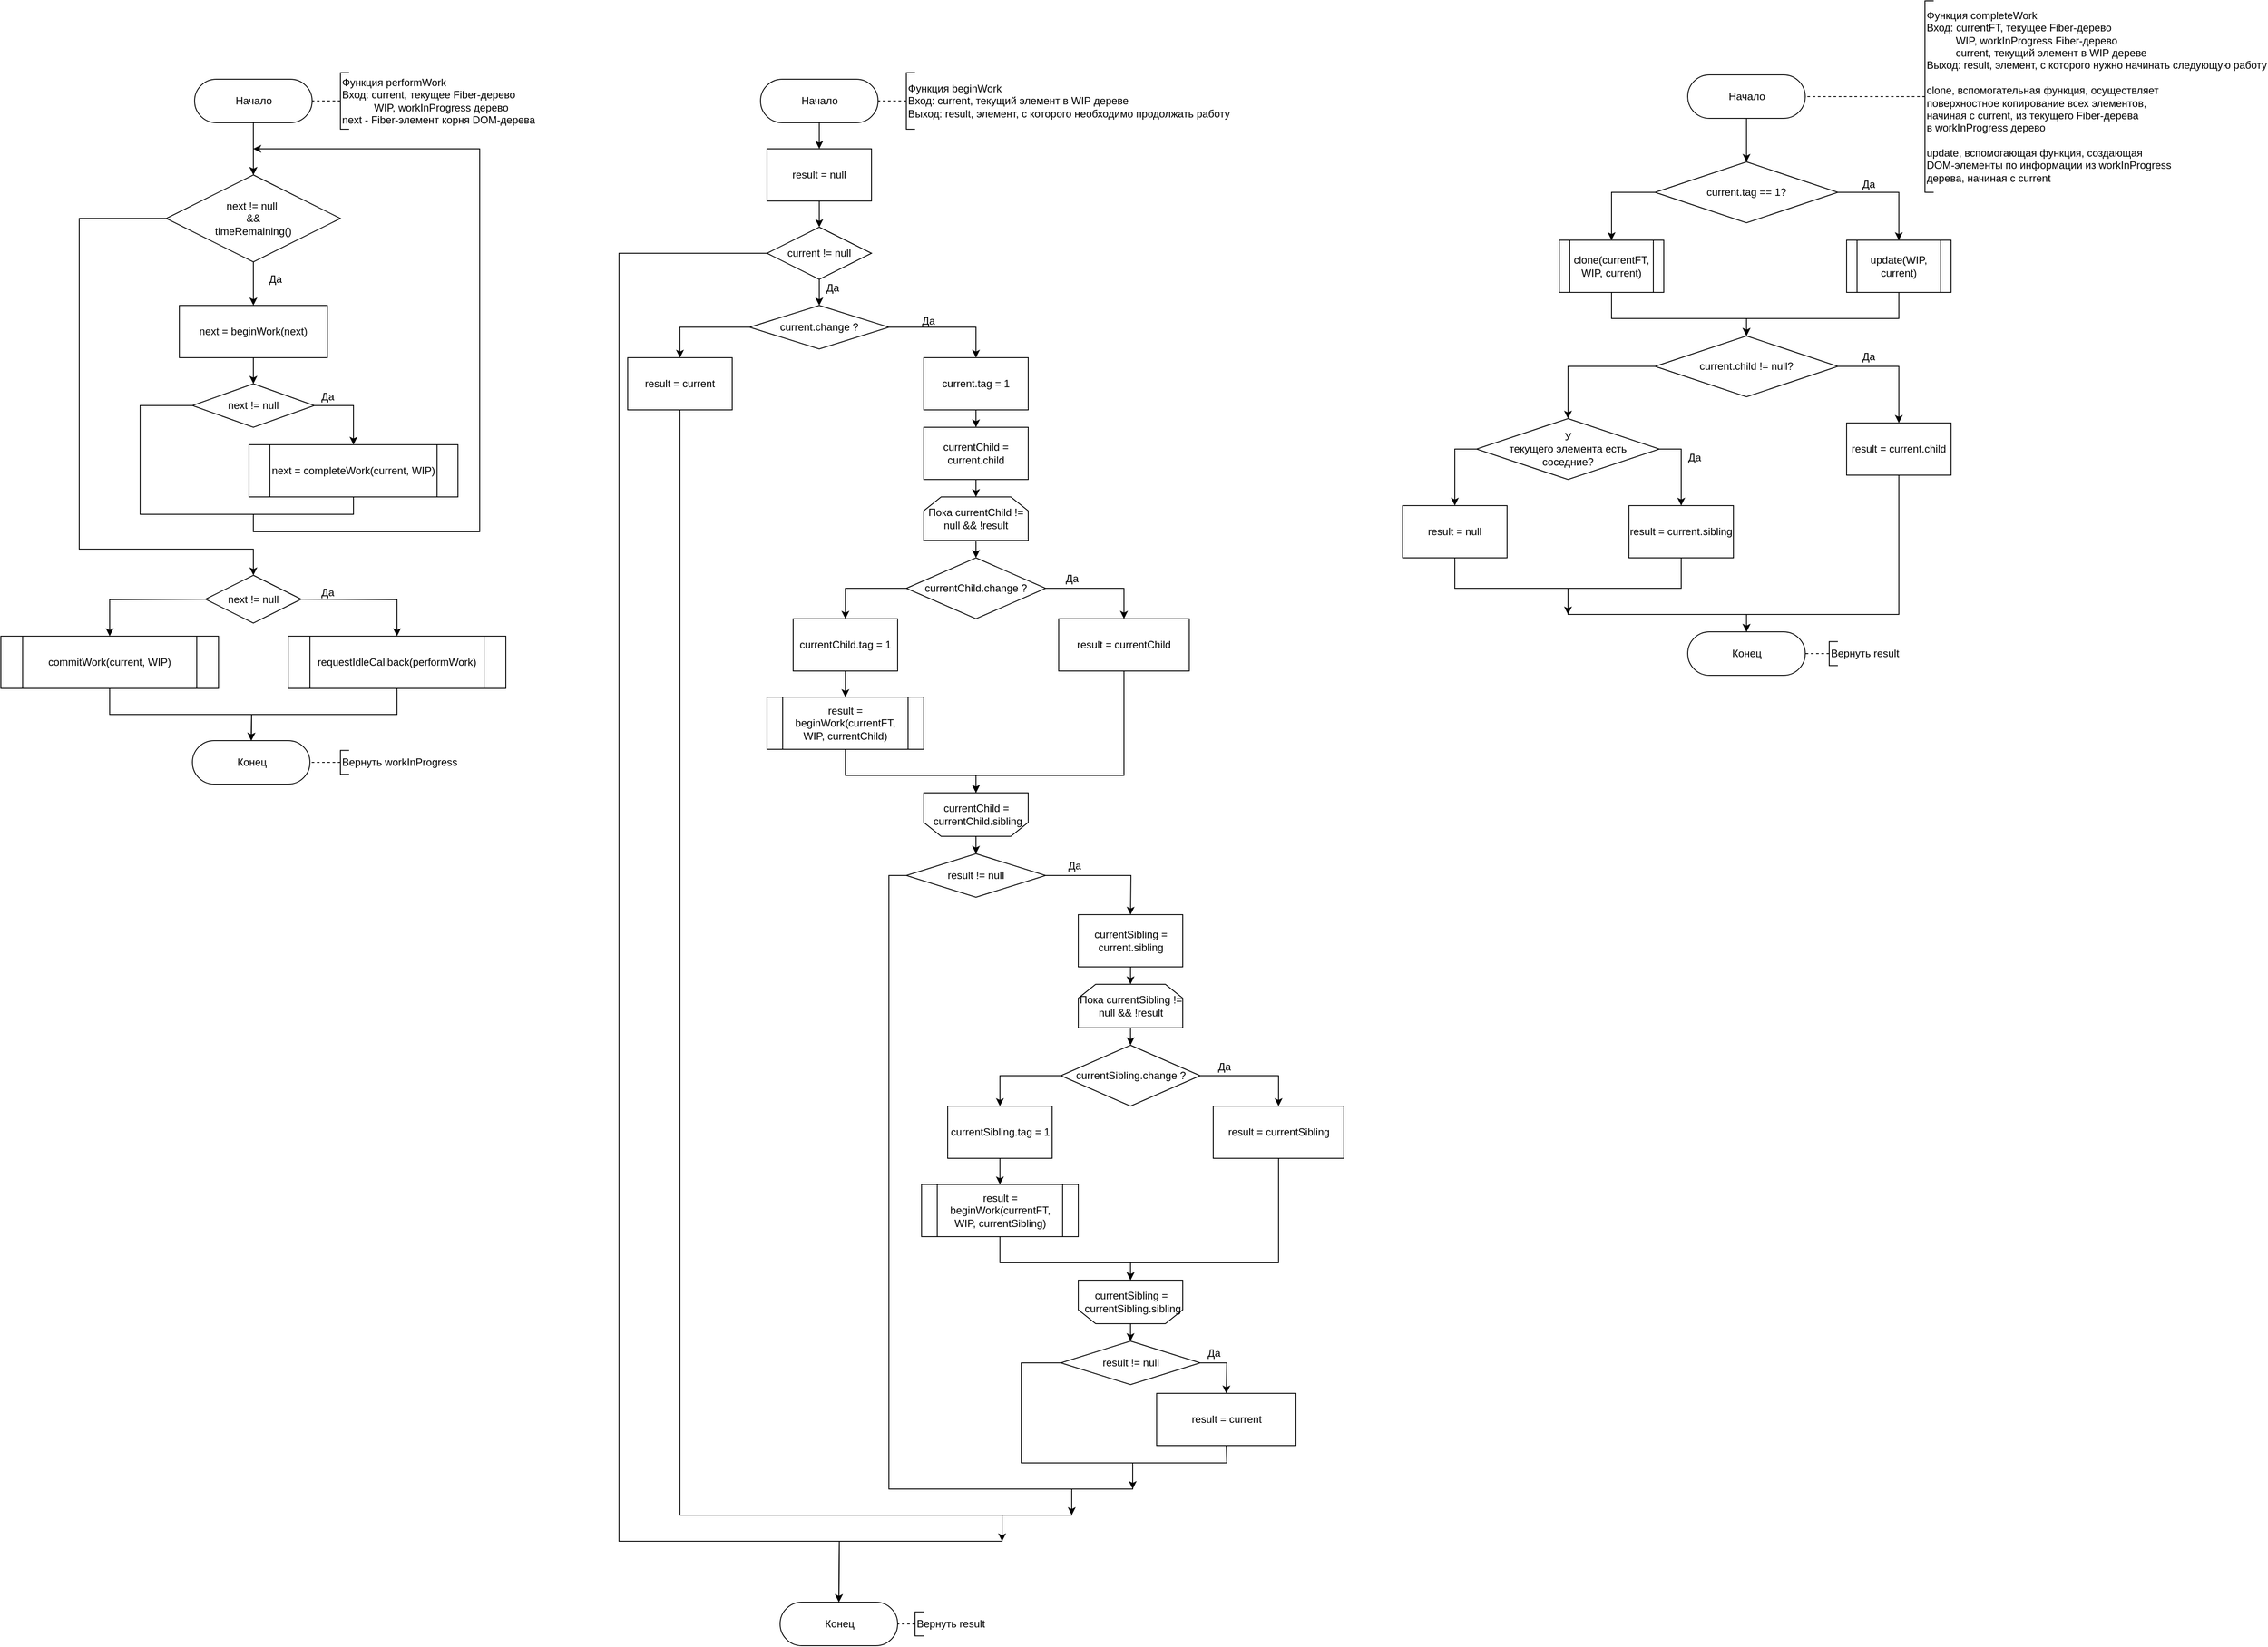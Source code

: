 <mxfile>
    <diagram id="sqSVmdxWIPVcf7Q3WRwo" name="Page-1">
        <mxGraphModel dx="1742" dy="1127" grid="1" gridSize="10" guides="1" tooltips="1" connect="1" arrows="1" fold="1" page="1" pageScale="1" pageWidth="1169" pageHeight="827" math="0" shadow="0">
            <root>
                <mxCell id="0"/>
                <mxCell id="1" parent="0"/>
                <mxCell id="79" style="edgeStyle=none;rounded=0;html=1;exitX=0;exitY=0.5;exitDx=0;exitDy=0;entryX=0.5;entryY=0;entryDx=0;entryDy=0;" edge="1" parent="1" source="2" target="20">
                    <mxGeometry relative="1" as="geometry">
                        <Array as="points">
                            <mxPoint x="-10" y="165"/>
                            <mxPoint x="-10" y="200"/>
                        </Array>
                    </mxGeometry>
                </mxCell>
                <mxCell id="80" style="edgeStyle=none;rounded=0;html=1;exitX=1;exitY=0.5;exitDx=0;exitDy=0;entryX=0.5;entryY=0;entryDx=0;entryDy=0;" edge="1" parent="1" source="2" target="5">
                    <mxGeometry relative="1" as="geometry">
                        <Array as="points">
                            <mxPoint x="330" y="165"/>
                            <mxPoint x="330" y="200"/>
                        </Array>
                    </mxGeometry>
                </mxCell>
                <mxCell id="2" value="current.change ?" style="rhombus;whiteSpace=wrap;html=1;" parent="1" vertex="1">
                    <mxGeometry x="70" y="140" width="160" height="50" as="geometry"/>
                </mxCell>
                <mxCell id="95" style="edgeStyle=none;rounded=0;html=1;exitX=0.5;exitY=1;exitDx=0;exitDy=0;entryX=0.5;entryY=0;entryDx=0;entryDy=0;" edge="1" parent="1" source="5" target="81">
                    <mxGeometry relative="1" as="geometry"/>
                </mxCell>
                <mxCell id="5" value="current.tag = 1" style="whiteSpace=wrap;html=1;" parent="1" vertex="1">
                    <mxGeometry x="270" y="200" width="120" height="60" as="geometry"/>
                </mxCell>
                <mxCell id="97" style="edgeStyle=none;rounded=0;html=1;exitX=0.5;exitY=1;exitDx=0;exitDy=0;entryX=0.5;entryY=0;entryDx=0;entryDy=0;" edge="1" parent="1" source="7" target="9">
                    <mxGeometry relative="1" as="geometry"/>
                </mxCell>
                <mxCell id="7" value="Пока currentChild != null &amp;amp;&amp;amp; !result" style="shape=loopLimit;whiteSpace=wrap;html=1;" parent="1" vertex="1">
                    <mxGeometry x="270" y="360" width="120" height="50" as="geometry"/>
                </mxCell>
                <mxCell id="90" style="edgeStyle=none;rounded=0;html=1;exitX=0.5;exitY=1;exitDx=0;exitDy=0;entryX=0.5;entryY=1;entryDx=0;entryDy=0;" edge="1" parent="1" source="8" target="11">
                    <mxGeometry relative="1" as="geometry">
                        <Array as="points">
                            <mxPoint x="500" y="680"/>
                            <mxPoint x="330" y="680"/>
                        </Array>
                    </mxGeometry>
                </mxCell>
                <mxCell id="8" value="result = currentChild" style="whiteSpace=wrap;html=1;" parent="1" vertex="1">
                    <mxGeometry x="425" y="500" width="150" height="60" as="geometry"/>
                </mxCell>
                <mxCell id="86" style="edgeStyle=none;rounded=0;html=1;exitX=0;exitY=0.5;exitDx=0;exitDy=0;entryX=0.5;entryY=0;entryDx=0;entryDy=0;" edge="1" parent="1" source="9" target="21">
                    <mxGeometry relative="1" as="geometry">
                        <mxPoint x="180.5" y="500" as="targetPoint"/>
                        <Array as="points">
                            <mxPoint x="180" y="465"/>
                        </Array>
                    </mxGeometry>
                </mxCell>
                <mxCell id="88" style="edgeStyle=none;rounded=0;html=1;exitX=1;exitY=0.5;exitDx=0;exitDy=0;entryX=0.5;entryY=0;entryDx=0;entryDy=0;" edge="1" parent="1" source="9" target="8">
                    <mxGeometry relative="1" as="geometry">
                        <Array as="points">
                            <mxPoint x="500" y="465"/>
                        </Array>
                    </mxGeometry>
                </mxCell>
                <mxCell id="9" value="currentChild.change ?" style="rhombus;whiteSpace=wrap;html=1;" parent="1" vertex="1">
                    <mxGeometry x="250" y="430" width="160" height="70" as="geometry"/>
                </mxCell>
                <mxCell id="94" style="edgeStyle=none;rounded=0;html=1;exitX=0.5;exitY=0;exitDx=0;exitDy=0;entryX=0.5;entryY=0;entryDx=0;entryDy=0;" edge="1" parent="1" source="11" target="15">
                    <mxGeometry relative="1" as="geometry"/>
                </mxCell>
                <mxCell id="11" value="" style="shape=loopLimit;whiteSpace=wrap;html=1;rotation=-180;" parent="1" vertex="1">
                    <mxGeometry x="270" y="700" width="120" height="50" as="geometry"/>
                </mxCell>
                <mxCell id="93" style="edgeStyle=none;rounded=0;html=1;exitX=0;exitY=0.5;exitDx=0;exitDy=0;" edge="1" parent="1" source="15">
                    <mxGeometry relative="1" as="geometry">
                        <mxPoint x="440" y="1530" as="targetPoint"/>
                        <Array as="points">
                            <mxPoint x="230" y="795"/>
                            <mxPoint x="230" y="1500"/>
                            <mxPoint x="440" y="1500"/>
                        </Array>
                    </mxGeometry>
                </mxCell>
                <mxCell id="117" style="edgeStyle=none;rounded=0;html=1;exitX=1;exitY=0.5;exitDx=0;exitDy=0;entryX=0.5;entryY=0;entryDx=0;entryDy=0;" edge="1" parent="1" source="15" target="116">
                    <mxGeometry relative="1" as="geometry">
                        <Array as="points">
                            <mxPoint x="508" y="795"/>
                        </Array>
                    </mxGeometry>
                </mxCell>
                <mxCell id="15" value="result != null" style="rhombus;whiteSpace=wrap;html=1;" parent="1" vertex="1">
                    <mxGeometry x="250" y="770" width="160" height="50" as="geometry"/>
                </mxCell>
                <mxCell id="119" style="edgeStyle=none;rounded=0;html=1;exitX=0.5;exitY=1;exitDx=0;exitDy=0;entryX=0.5;entryY=0.5;entryDx=0;entryDy=-25;entryPerimeter=0;" edge="1" parent="1" source="18" target="75">
                    <mxGeometry relative="1" as="geometry">
                        <Array as="points">
                            <mxPoint x="618" y="1470"/>
                            <mxPoint x="510" y="1470"/>
                            <mxPoint x="510" y="1500"/>
                            <mxPoint x="440" y="1500"/>
                            <mxPoint x="440" y="1530"/>
                            <mxPoint x="360" y="1530"/>
                            <mxPoint x="360" y="1560"/>
                            <mxPoint x="173" y="1560"/>
                        </Array>
                    </mxGeometry>
                </mxCell>
                <mxCell id="18" value="result = current" style="whiteSpace=wrap;html=1;" parent="1" vertex="1">
                    <mxGeometry x="537.5" y="1390" width="160" height="60" as="geometry"/>
                </mxCell>
                <mxCell id="76" style="edgeStyle=none;html=1;exitX=0;exitY=0.5;exitDx=0;exitDy=0;entryX=0.5;entryY=0.5;entryDx=0;entryDy=-25;entryPerimeter=0;rounded=0;" edge="1" parent="1" source="19" target="75">
                    <mxGeometry relative="1" as="geometry">
                        <Array as="points">
                            <mxPoint x="-80" y="80"/>
                            <mxPoint x="-80" y="1560"/>
                            <mxPoint x="173" y="1560"/>
                        </Array>
                    </mxGeometry>
                </mxCell>
                <mxCell id="98" style="edgeStyle=none;rounded=0;html=1;exitX=0.5;exitY=1;exitDx=0;exitDy=0;entryX=0.5;entryY=0;entryDx=0;entryDy=0;" edge="1" parent="1" source="19" target="2">
                    <mxGeometry relative="1" as="geometry"/>
                </mxCell>
                <mxCell id="19" value="current != null" style="rhombus;whiteSpace=wrap;html=1;" parent="1" vertex="1">
                    <mxGeometry x="90" y="50" width="120" height="60" as="geometry"/>
                </mxCell>
                <mxCell id="87" style="edgeStyle=none;rounded=0;html=1;exitX=0.5;exitY=1;exitDx=0;exitDy=0;" edge="1" parent="1" source="20">
                    <mxGeometry relative="1" as="geometry">
                        <mxPoint x="360" y="1560" as="targetPoint"/>
                        <Array as="points">
                            <mxPoint x="-10" y="1530"/>
                            <mxPoint x="360" y="1530"/>
                        </Array>
                    </mxGeometry>
                </mxCell>
                <mxCell id="20" value="result = current" style="whiteSpace=wrap;html=1;" parent="1" vertex="1">
                    <mxGeometry x="-70" y="200" width="120" height="60" as="geometry"/>
                </mxCell>
                <mxCell id="85" style="edgeStyle=none;rounded=0;html=1;entryX=0.5;entryY=0;entryDx=0;entryDy=0;" edge="1" parent="1" source="21" target="84">
                    <mxGeometry relative="1" as="geometry"/>
                </mxCell>
                <mxCell id="21" value="currentChild.tag = 1" style="whiteSpace=wrap;html=1;" parent="1" vertex="1">
                    <mxGeometry x="120" y="500" width="120" height="60" as="geometry"/>
                </mxCell>
                <mxCell id="137" style="edgeStyle=none;rounded=0;html=1;exitX=0;exitY=0.5;exitDx=0;exitDy=0;entryX=0.5;entryY=0;entryDx=0;entryDy=0;endArrow=classic;endFill=1;" edge="1" parent="1" source="31" target="136">
                    <mxGeometry relative="1" as="geometry">
                        <Array as="points">
                            <mxPoint x="1060" y="10"/>
                        </Array>
                    </mxGeometry>
                </mxCell>
                <mxCell id="138" style="edgeStyle=none;rounded=0;html=1;exitX=1;exitY=0.5;exitDx=0;exitDy=0;entryX=0.5;entryY=0;entryDx=0;entryDy=0;endArrow=classic;endFill=1;" edge="1" parent="1" source="31" target="142">
                    <mxGeometry relative="1" as="geometry">
                        <mxPoint x="1430" y="75" as="targetPoint"/>
                        <Array as="points">
                            <mxPoint x="1390" y="10"/>
                        </Array>
                    </mxGeometry>
                </mxCell>
                <mxCell id="31" value="current.tag == 1?" style="rhombus;whiteSpace=wrap;html=1;" parent="1" vertex="1">
                    <mxGeometry x="1110" y="-25" width="210" height="70" as="geometry"/>
                </mxCell>
                <mxCell id="140" style="edgeStyle=none;rounded=0;html=1;exitX=0;exitY=0.5;exitDx=0;exitDy=0;entryX=0.5;entryY=0;entryDx=0;entryDy=0;endArrow=classic;endFill=1;" edge="1" parent="1" source="34" target="36">
                    <mxGeometry relative="1" as="geometry">
                        <Array as="points">
                            <mxPoint x="1010" y="210"/>
                        </Array>
                    </mxGeometry>
                </mxCell>
                <mxCell id="141" style="edgeStyle=none;rounded=0;html=1;exitX=1;exitY=0.5;exitDx=0;exitDy=0;entryX=0.5;entryY=0;entryDx=0;entryDy=0;endArrow=classic;endFill=1;" edge="1" parent="1" source="34" target="35">
                    <mxGeometry relative="1" as="geometry">
                        <Array as="points">
                            <mxPoint x="1390" y="210"/>
                        </Array>
                    </mxGeometry>
                </mxCell>
                <mxCell id="34" value="current.child != null?" style="rhombus;whiteSpace=wrap;html=1;" parent="1" vertex="1">
                    <mxGeometry x="1110" y="175" width="210" height="70" as="geometry"/>
                </mxCell>
                <mxCell id="148" style="edgeStyle=none;rounded=0;html=1;exitX=0.5;exitY=1;exitDx=0;exitDy=0;entryX=0.5;entryY=0.5;entryDx=0;entryDy=-25;entryPerimeter=0;endArrow=classic;endFill=1;" edge="1" parent="1" source="35" target="147">
                    <mxGeometry relative="1" as="geometry">
                        <Array as="points">
                            <mxPoint x="1390" y="495"/>
                            <mxPoint x="1215" y="495"/>
                        </Array>
                    </mxGeometry>
                </mxCell>
                <mxCell id="35" value="result = current.child" style="whiteSpace=wrap;html=1;" parent="1" vertex="1">
                    <mxGeometry x="1330" y="275" width="120" height="60" as="geometry"/>
                </mxCell>
                <mxCell id="145" style="edgeStyle=none;rounded=0;html=1;exitX=1;exitY=0.5;exitDx=0;exitDy=0;entryX=0.5;entryY=0;entryDx=0;entryDy=0;endArrow=classic;endFill=1;" edge="1" parent="1" source="36" target="38">
                    <mxGeometry relative="1" as="geometry">
                        <Array as="points">
                            <mxPoint x="1140" y="305"/>
                        </Array>
                    </mxGeometry>
                </mxCell>
                <mxCell id="146" style="edgeStyle=none;rounded=0;html=1;exitX=0;exitY=0.5;exitDx=0;exitDy=0;entryX=0.5;entryY=0;entryDx=0;entryDy=0;endArrow=classic;endFill=1;" edge="1" parent="1" source="36" target="39">
                    <mxGeometry relative="1" as="geometry">
                        <Array as="points">
                            <mxPoint x="880" y="305"/>
                        </Array>
                    </mxGeometry>
                </mxCell>
                <mxCell id="36" value="У &lt;br&gt;текущего элемента есть &lt;br&gt;соседние?" style="rhombus;whiteSpace=wrap;html=1;" parent="1" vertex="1">
                    <mxGeometry x="905" y="270" width="210" height="70" as="geometry"/>
                </mxCell>
                <mxCell id="150" style="edgeStyle=none;rounded=0;html=1;exitX=0.5;exitY=1;exitDx=0;exitDy=0;endArrow=classic;endFill=1;" edge="1" parent="1" source="38">
                    <mxGeometry relative="1" as="geometry">
                        <mxPoint x="1010" y="495" as="targetPoint"/>
                        <Array as="points">
                            <mxPoint x="1140" y="465"/>
                            <mxPoint x="1010" y="465"/>
                        </Array>
                    </mxGeometry>
                </mxCell>
                <mxCell id="38" value="result = current.sibling" style="whiteSpace=wrap;html=1;" parent="1" vertex="1">
                    <mxGeometry x="1080" y="370" width="120" height="60" as="geometry"/>
                </mxCell>
                <mxCell id="149" style="edgeStyle=none;rounded=0;html=1;exitX=0.5;exitY=1;exitDx=0;exitDy=0;entryX=0.5;entryY=0.5;entryDx=0;entryDy=-25;entryPerimeter=0;endArrow=classic;endFill=1;" edge="1" parent="1" source="39" target="147">
                    <mxGeometry relative="1" as="geometry">
                        <Array as="points">
                            <mxPoint x="880" y="465"/>
                            <mxPoint x="1010" y="465"/>
                            <mxPoint x="1010" y="495"/>
                            <mxPoint x="1215" y="495"/>
                        </Array>
                    </mxGeometry>
                </mxCell>
                <mxCell id="39" value="result = null" style="whiteSpace=wrap;html=1;" parent="1" vertex="1">
                    <mxGeometry x="820" y="370" width="120" height="60" as="geometry"/>
                </mxCell>
                <mxCell id="50" style="edgeStyle=none;html=1;exitX=0;exitY=0.5;exitDx=0;exitDy=0;entryX=0.5;entryY=0;entryDx=0;entryDy=0;startArrow=none;startFill=0;rounded=0;" parent="1" source="41" target="46" edge="1">
                    <mxGeometry relative="1" as="geometry">
                        <Array as="points">
                            <mxPoint x="-700" y="40"/>
                            <mxPoint x="-700" y="420"/>
                            <mxPoint x="-500" y="420"/>
                        </Array>
                    </mxGeometry>
                </mxCell>
                <mxCell id="59" style="edgeStyle=none;rounded=0;html=1;exitX=0.5;exitY=1;exitDx=0;exitDy=0;entryX=0.5;entryY=0;entryDx=0;entryDy=0;startArrow=none;startFill=0;" parent="1" source="41" target="42" edge="1">
                    <mxGeometry relative="1" as="geometry">
                        <Array as="points"/>
                    </mxGeometry>
                </mxCell>
                <mxCell id="41" value="next != null&amp;nbsp;&lt;br&gt;&amp;amp;&amp;amp;&lt;br&gt;timeRemaining()" style="rhombus;whiteSpace=wrap;html=1;" parent="1" vertex="1">
                    <mxGeometry x="-600" y="-10" width="200" height="100" as="geometry"/>
                </mxCell>
                <mxCell id="58" style="edgeStyle=none;rounded=0;html=1;exitX=0.5;exitY=1;exitDx=0;exitDy=0;entryX=0.5;entryY=0;entryDx=0;entryDy=0;startArrow=none;startFill=0;" parent="1" source="42" target="43" edge="1">
                    <mxGeometry relative="1" as="geometry"/>
                </mxCell>
                <mxCell id="42" value="next = beginWork(next)" style="whiteSpace=wrap;html=1;" parent="1" vertex="1">
                    <mxGeometry x="-585" y="140" width="170" height="60" as="geometry"/>
                </mxCell>
                <mxCell id="54" style="edgeStyle=none;rounded=0;html=1;exitX=0;exitY=0.5;exitDx=0;exitDy=0;entryX=0.5;entryY=0;entryDx=0;entryDy=0;startArrow=none;startFill=0;" parent="1" source="43" target="41" edge="1">
                    <mxGeometry relative="1" as="geometry">
                        <Array as="points">
                            <mxPoint x="-630" y="255"/>
                            <mxPoint x="-630" y="380"/>
                            <mxPoint x="-500" y="380"/>
                            <mxPoint x="-500" y="400"/>
                            <mxPoint x="-240" y="400"/>
                            <mxPoint x="-240" y="-40"/>
                            <mxPoint x="-500" y="-40"/>
                        </Array>
                    </mxGeometry>
                </mxCell>
                <mxCell id="56" style="edgeStyle=none;rounded=0;html=1;exitX=1;exitY=0.5;exitDx=0;exitDy=0;entryX=0.5;entryY=0;entryDx=0;entryDy=0;startArrow=none;startFill=0;" parent="1" source="43" target="61" edge="1">
                    <mxGeometry relative="1" as="geometry">
                        <mxPoint x="-385" y="300" as="targetPoint"/>
                        <Array as="points">
                            <mxPoint x="-385" y="255"/>
                        </Array>
                    </mxGeometry>
                </mxCell>
                <mxCell id="43" value="next != null" style="rhombus;whiteSpace=wrap;html=1;" parent="1" vertex="1">
                    <mxGeometry x="-570" y="230" width="140" height="50" as="geometry"/>
                </mxCell>
                <mxCell id="63" style="edgeStyle=none;rounded=0;html=1;exitX=0;exitY=0.5;exitDx=0;exitDy=0;entryX=0.5;entryY=0;entryDx=0;entryDy=0;startArrow=none;startFill=0;" parent="1" source="46" target="49" edge="1">
                    <mxGeometry relative="1" as="geometry">
                        <Array as="points">
                            <mxPoint x="-665" y="478"/>
                        </Array>
                    </mxGeometry>
                </mxCell>
                <mxCell id="64" style="edgeStyle=none;rounded=0;html=1;exitX=1;exitY=0.5;exitDx=0;exitDy=0;entryX=0.5;entryY=0;entryDx=0;entryDy=0;startArrow=none;startFill=0;" parent="1" source="46" target="48" edge="1">
                    <mxGeometry relative="1" as="geometry">
                        <Array as="points">
                            <mxPoint x="-335" y="478"/>
                        </Array>
                    </mxGeometry>
                </mxCell>
                <mxCell id="46" value="next != null" style="rhombus;whiteSpace=wrap;html=1;" parent="1" vertex="1">
                    <mxGeometry x="-555" y="450" width="110" height="55" as="geometry"/>
                </mxCell>
                <mxCell id="67" style="edgeStyle=none;rounded=0;html=1;exitX=0.5;exitY=1;exitDx=0;exitDy=0;startArrow=none;startFill=0;" parent="1" source="48" target="65" edge="1">
                    <mxGeometry relative="1" as="geometry">
                        <Array as="points">
                            <mxPoint x="-335" y="610"/>
                            <mxPoint x="-502" y="610"/>
                        </Array>
                    </mxGeometry>
                </mxCell>
                <mxCell id="48" value="requestIdleCallback(performWork)" style="shape=process;whiteSpace=wrap;html=1;backgroundOutline=1;" parent="1" vertex="1">
                    <mxGeometry x="-460" y="520" width="250" height="60" as="geometry"/>
                </mxCell>
                <mxCell id="66" style="edgeStyle=none;rounded=0;html=1;exitX=0.5;exitY=1;exitDx=0;exitDy=0;entryX=0.5;entryY=0.5;entryDx=0;entryDy=-25;entryPerimeter=0;startArrow=none;startFill=0;" parent="1" source="49" target="65" edge="1">
                    <mxGeometry relative="1" as="geometry">
                        <Array as="points">
                            <mxPoint x="-665" y="610"/>
                            <mxPoint x="-502" y="610"/>
                        </Array>
                    </mxGeometry>
                </mxCell>
                <mxCell id="49" value="commitWork(current, WIP)" style="shape=process;whiteSpace=wrap;html=1;backgroundOutline=1;" parent="1" vertex="1">
                    <mxGeometry x="-790" y="520" width="250" height="60" as="geometry"/>
                </mxCell>
                <mxCell id="53" style="edgeStyle=none;rounded=0;html=1;startArrow=none;startFill=0;" parent="1" source="52" target="41" edge="1">
                    <mxGeometry relative="1" as="geometry"/>
                </mxCell>
                <mxCell id="52" value="Начало" style="html=1;dashed=0;whitespace=wrap;shape=mxgraph.dfd.start" parent="1" vertex="1">
                    <mxGeometry x="-567.5" y="-120" width="135" height="50" as="geometry"/>
                </mxCell>
                <mxCell id="57" value="Да" style="text;html=1;resizable=0;autosize=1;align=center;verticalAlign=middle;points=[];fillColor=none;strokeColor=none;rounded=0;" parent="1" vertex="1">
                    <mxGeometry x="-430" y="235" width="30" height="20" as="geometry"/>
                </mxCell>
                <mxCell id="60" value="Да" style="text;html=1;resizable=0;autosize=1;align=center;verticalAlign=middle;points=[];fillColor=none;strokeColor=none;rounded=0;" parent="1" vertex="1">
                    <mxGeometry x="-490" y="100" width="30" height="20" as="geometry"/>
                </mxCell>
                <mxCell id="62" style="edgeStyle=none;rounded=0;html=1;exitX=0.5;exitY=1;exitDx=0;exitDy=0;startArrow=none;startFill=0;" parent="1" source="61" edge="1">
                    <mxGeometry relative="1" as="geometry">
                        <mxPoint x="-500" y="-40" as="targetPoint"/>
                        <Array as="points">
                            <mxPoint x="-385" y="380"/>
                            <mxPoint x="-500" y="380"/>
                            <mxPoint x="-500" y="400"/>
                            <mxPoint x="-240" y="400"/>
                            <mxPoint x="-240" y="-40"/>
                        </Array>
                    </mxGeometry>
                </mxCell>
                <mxCell id="61" value="&lt;span&gt;next = completeWork(current, WIP)&lt;/span&gt;" style="shape=process;whiteSpace=wrap;html=1;backgroundOutline=1;" parent="1" vertex="1">
                    <mxGeometry x="-505" y="300" width="240" height="60" as="geometry"/>
                </mxCell>
                <mxCell id="65" value="Конец" style="html=1;dashed=0;whitespace=wrap;shape=mxgraph.dfd.start" parent="1" vertex="1">
                    <mxGeometry x="-570" y="640" width="135" height="50" as="geometry"/>
                </mxCell>
                <mxCell id="70" style="edgeStyle=none;rounded=0;html=1;exitX=0;exitY=0.5;exitDx=0;exitDy=0;exitPerimeter=0;entryX=1;entryY=0.5;entryDx=0;entryDy=0;entryPerimeter=0;startArrow=none;startFill=0;dashed=1;endArrow=none;endFill=0;" parent="1" source="68" target="52" edge="1">
                    <mxGeometry relative="1" as="geometry"/>
                </mxCell>
                <mxCell id="68" value="Функция performWork&lt;br&gt;Вход: current, текущее Fiber-дерево&lt;br&gt;&amp;nbsp; &amp;nbsp; &amp;nbsp; &amp;nbsp; &amp;nbsp; &amp;nbsp;WIP, workInProgress дерево&amp;nbsp;&lt;br&gt;next - Fiber-элемент корня DOM-дерева" style="strokeWidth=1;html=1;shape=mxgraph.flowchart.annotation_1;align=left;pointerEvents=1;" parent="1" vertex="1">
                    <mxGeometry x="-400" y="-127.5" width="10" height="65" as="geometry"/>
                </mxCell>
                <mxCell id="78" style="edgeStyle=none;rounded=0;html=1;exitX=0.5;exitY=0.5;exitDx=0;exitDy=25;exitPerimeter=0;entryX=0.5;entryY=0;entryDx=0;entryDy=0;" edge="1" parent="1" source="71" target="73">
                    <mxGeometry relative="1" as="geometry"/>
                </mxCell>
                <mxCell id="71" value="Начало" style="html=1;dashed=0;whitespace=wrap;shape=mxgraph.dfd.start" vertex="1" parent="1">
                    <mxGeometry x="82.5" y="-120" width="135" height="50" as="geometry"/>
                </mxCell>
                <mxCell id="77" style="edgeStyle=none;rounded=0;html=1;exitX=0.5;exitY=1;exitDx=0;exitDy=0;entryX=0.5;entryY=0;entryDx=0;entryDy=0;" edge="1" parent="1" source="73" target="19">
                    <mxGeometry relative="1" as="geometry"/>
                </mxCell>
                <mxCell id="73" value="result = null" style="whiteSpace=wrap;html=1;" vertex="1" parent="1">
                    <mxGeometry x="90" y="-40" width="120" height="60" as="geometry"/>
                </mxCell>
                <mxCell id="75" value="Конец" style="html=1;dashed=0;whitespace=wrap;shape=mxgraph.dfd.start" vertex="1" parent="1">
                    <mxGeometry x="105" y="1630" width="135" height="50" as="geometry"/>
                </mxCell>
                <mxCell id="96" style="edgeStyle=none;rounded=0;html=1;exitX=0.5;exitY=1;exitDx=0;exitDy=0;entryX=0.5;entryY=0;entryDx=0;entryDy=0;" edge="1" parent="1" source="81" target="7">
                    <mxGeometry relative="1" as="geometry"/>
                </mxCell>
                <mxCell id="81" value="currentChild = current.child" style="whiteSpace=wrap;html=1;" vertex="1" parent="1">
                    <mxGeometry x="270" y="280" width="120" height="60" as="geometry"/>
                </mxCell>
                <mxCell id="89" style="edgeStyle=none;rounded=0;html=1;exitX=0.5;exitY=1;exitDx=0;exitDy=0;entryX=0.5;entryY=1;entryDx=0;entryDy=0;" edge="1" parent="1" source="84" target="11">
                    <mxGeometry relative="1" as="geometry">
                        <Array as="points">
                            <mxPoint x="180" y="680"/>
                            <mxPoint x="330" y="680"/>
                        </Array>
                    </mxGeometry>
                </mxCell>
                <mxCell id="84" value="result = beginWork(currentFT, WIP, currentChild)" style="shape=process;whiteSpace=wrap;html=1;backgroundOutline=1;" vertex="1" parent="1">
                    <mxGeometry x="90" y="590" width="180" height="60" as="geometry"/>
                </mxCell>
                <mxCell id="92" value="currentChild =&lt;br&gt;&amp;nbsp;currentChild.sibling" style="text;html=1;resizable=0;autosize=1;align=center;verticalAlign=middle;points=[];fillColor=none;strokeColor=none;rounded=0;" vertex="1" parent="1">
                    <mxGeometry x="270" y="710" width="120" height="30" as="geometry"/>
                </mxCell>
                <mxCell id="101" style="edgeStyle=none;rounded=0;html=1;exitX=0.5;exitY=1;exitDx=0;exitDy=0;entryX=0.5;entryY=0;entryDx=0;entryDy=0;" edge="1" parent="1" source="102" target="107">
                    <mxGeometry relative="1" as="geometry"/>
                </mxCell>
                <mxCell id="102" value="Пока currentSibling != null &amp;amp;&amp;amp; !result" style="shape=loopLimit;whiteSpace=wrap;html=1;" vertex="1" parent="1">
                    <mxGeometry x="447.5" y="920" width="120" height="50" as="geometry"/>
                </mxCell>
                <mxCell id="103" style="edgeStyle=none;rounded=0;html=1;exitX=0.5;exitY=1;exitDx=0;exitDy=0;entryX=0.5;entryY=1;entryDx=0;entryDy=0;" edge="1" parent="1" source="104" target="109">
                    <mxGeometry relative="1" as="geometry">
                        <Array as="points">
                            <mxPoint x="677.5" y="1240"/>
                            <mxPoint x="507.5" y="1240"/>
                        </Array>
                    </mxGeometry>
                </mxCell>
                <mxCell id="104" value="result = currentSibling" style="whiteSpace=wrap;html=1;" vertex="1" parent="1">
                    <mxGeometry x="602.5" y="1060" width="150" height="60" as="geometry"/>
                </mxCell>
                <mxCell id="105" style="edgeStyle=none;rounded=0;html=1;exitX=0;exitY=0.5;exitDx=0;exitDy=0;entryX=0.5;entryY=0;entryDx=0;entryDy=0;" edge="1" parent="1" source="107" target="112">
                    <mxGeometry relative="1" as="geometry">
                        <mxPoint x="358" y="1060" as="targetPoint"/>
                        <Array as="points">
                            <mxPoint x="357.5" y="1025"/>
                        </Array>
                    </mxGeometry>
                </mxCell>
                <mxCell id="106" style="edgeStyle=none;rounded=0;html=1;exitX=1;exitY=0.5;exitDx=0;exitDy=0;entryX=0.5;entryY=0;entryDx=0;entryDy=0;" edge="1" parent="1" source="107" target="104">
                    <mxGeometry relative="1" as="geometry">
                        <Array as="points">
                            <mxPoint x="677.5" y="1025"/>
                        </Array>
                    </mxGeometry>
                </mxCell>
                <mxCell id="107" value="currentSibling.change ?" style="rhombus;whiteSpace=wrap;html=1;" vertex="1" parent="1">
                    <mxGeometry x="427.5" y="990" width="160" height="70" as="geometry"/>
                </mxCell>
                <mxCell id="108" style="edgeStyle=none;rounded=0;html=1;exitX=0.5;exitY=0;exitDx=0;exitDy=0;entryX=0.5;entryY=0;entryDx=0;entryDy=0;" edge="1" parent="1" source="109" target="110">
                    <mxGeometry relative="1" as="geometry"/>
                </mxCell>
                <mxCell id="109" value="" style="shape=loopLimit;whiteSpace=wrap;html=1;rotation=-180;" vertex="1" parent="1">
                    <mxGeometry x="447.5" y="1260" width="120" height="50" as="geometry"/>
                </mxCell>
                <mxCell id="118" style="edgeStyle=none;rounded=0;html=1;exitX=1;exitY=0.5;exitDx=0;exitDy=0;entryX=0.5;entryY=0;entryDx=0;entryDy=0;" edge="1" parent="1" source="110" target="18">
                    <mxGeometry relative="1" as="geometry">
                        <Array as="points">
                            <mxPoint x="618" y="1355"/>
                        </Array>
                    </mxGeometry>
                </mxCell>
                <mxCell id="120" style="edgeStyle=none;rounded=0;html=1;exitX=0;exitY=0.5;exitDx=0;exitDy=0;" edge="1" parent="1" source="110">
                    <mxGeometry relative="1" as="geometry">
                        <mxPoint x="420" y="1355" as="sourcePoint"/>
                        <mxPoint x="510" y="1500" as="targetPoint"/>
                        <Array as="points">
                            <mxPoint x="382" y="1355"/>
                            <mxPoint x="382" y="1470"/>
                            <mxPoint x="510" y="1470"/>
                        </Array>
                    </mxGeometry>
                </mxCell>
                <mxCell id="110" value="result != null" style="rhombus;whiteSpace=wrap;html=1;" vertex="1" parent="1">
                    <mxGeometry x="427.5" y="1330" width="160" height="50" as="geometry"/>
                </mxCell>
                <mxCell id="111" style="edgeStyle=none;rounded=0;html=1;entryX=0.5;entryY=0;entryDx=0;entryDy=0;" edge="1" parent="1" source="112" target="114">
                    <mxGeometry relative="1" as="geometry"/>
                </mxCell>
                <mxCell id="112" value="currentSibling.tag = 1" style="whiteSpace=wrap;html=1;" vertex="1" parent="1">
                    <mxGeometry x="297.5" y="1060" width="120" height="60" as="geometry"/>
                </mxCell>
                <mxCell id="113" style="edgeStyle=none;rounded=0;html=1;exitX=0.5;exitY=1;exitDx=0;exitDy=0;entryX=0.5;entryY=1;entryDx=0;entryDy=0;" edge="1" parent="1" source="114" target="109">
                    <mxGeometry relative="1" as="geometry">
                        <Array as="points">
                            <mxPoint x="357.5" y="1240"/>
                            <mxPoint x="507.5" y="1240"/>
                        </Array>
                    </mxGeometry>
                </mxCell>
                <mxCell id="114" value="result = beginWork(currentFT, WIP, currentSibling)" style="shape=process;whiteSpace=wrap;html=1;backgroundOutline=1;" vertex="1" parent="1">
                    <mxGeometry x="267.5" y="1150" width="180" height="60" as="geometry"/>
                </mxCell>
                <mxCell id="115" value="&lt;span&gt;currentSibling&lt;/span&gt;&amp;nbsp;=&lt;br&gt;&amp;nbsp;&lt;span&gt;currentSibling&lt;/span&gt;.sibling" style="text;html=1;resizable=0;autosize=1;align=center;verticalAlign=middle;points=[];fillColor=none;strokeColor=none;rounded=0;" vertex="1" parent="1">
                    <mxGeometry x="442.5" y="1270" width="130" height="30" as="geometry"/>
                </mxCell>
                <mxCell id="121" style="edgeStyle=none;rounded=0;html=1;exitX=0.5;exitY=1;exitDx=0;exitDy=0;entryX=0.5;entryY=0;entryDx=0;entryDy=0;" edge="1" parent="1" source="116" target="102">
                    <mxGeometry relative="1" as="geometry"/>
                </mxCell>
                <mxCell id="116" value="currentSibling = current.sibling" style="whiteSpace=wrap;html=1;" vertex="1" parent="1">
                    <mxGeometry x="447.5" y="840" width="120" height="60" as="geometry"/>
                </mxCell>
                <mxCell id="122" value="Да" style="text;html=1;resizable=0;autosize=1;align=center;verticalAlign=middle;points=[];fillColor=none;strokeColor=none;rounded=0;" vertex="1" parent="1">
                    <mxGeometry x="-430" y="460" width="30" height="20" as="geometry"/>
                </mxCell>
                <mxCell id="123" value="Да" style="text;html=1;resizable=0;autosize=1;align=center;verticalAlign=middle;points=[];fillColor=none;strokeColor=none;rounded=0;" vertex="1" parent="1">
                    <mxGeometry x="150" y="110" width="30" height="20" as="geometry"/>
                </mxCell>
                <mxCell id="124" value="Да" style="text;html=1;resizable=0;autosize=1;align=center;verticalAlign=middle;points=[];fillColor=none;strokeColor=none;rounded=0;" vertex="1" parent="1">
                    <mxGeometry x="260" y="148" width="30" height="20" as="geometry"/>
                </mxCell>
                <mxCell id="125" value="Да" style="text;html=1;resizable=0;autosize=1;align=center;verticalAlign=middle;points=[];fillColor=none;strokeColor=none;rounded=0;" vertex="1" parent="1">
                    <mxGeometry x="425" y="444" width="30" height="20" as="geometry"/>
                </mxCell>
                <mxCell id="126" value="Да" style="text;html=1;resizable=0;autosize=1;align=center;verticalAlign=middle;points=[];fillColor=none;strokeColor=none;rounded=0;" vertex="1" parent="1">
                    <mxGeometry x="427.5" y="774" width="30" height="20" as="geometry"/>
                </mxCell>
                <mxCell id="127" value="Да" style="text;html=1;resizable=0;autosize=1;align=center;verticalAlign=middle;points=[];fillColor=none;strokeColor=none;rounded=0;" vertex="1" parent="1">
                    <mxGeometry x="600" y="1005" width="30" height="20" as="geometry"/>
                </mxCell>
                <mxCell id="129" value="Да" style="text;html=1;resizable=0;autosize=1;align=center;verticalAlign=middle;points=[];fillColor=none;strokeColor=none;rounded=0;" vertex="1" parent="1">
                    <mxGeometry x="587.5" y="1334" width="30" height="20" as="geometry"/>
                </mxCell>
                <mxCell id="132" style="edgeStyle=none;rounded=0;html=1;exitX=0;exitY=0.5;exitDx=0;exitDy=0;exitPerimeter=0;entryX=1;entryY=0.5;entryDx=0;entryDy=0;entryPerimeter=0;dashed=1;endArrow=none;endFill=0;" edge="1" parent="1" source="130" target="71">
                    <mxGeometry relative="1" as="geometry"/>
                </mxCell>
                <mxCell id="130" value="Функция beginWork&lt;br&gt;Вход: current, текущий элемент в WIP дереве&amp;nbsp;&lt;br&gt;Выход: result, элемент, с которого необходимо продолжать работу" style="strokeWidth=1;html=1;shape=mxgraph.flowchart.annotation_1;align=left;pointerEvents=1;" vertex="1" parent="1">
                    <mxGeometry x="250" y="-127.5" width="10" height="65" as="geometry"/>
                </mxCell>
                <mxCell id="134" style="edgeStyle=none;rounded=0;html=1;exitX=0;exitY=0.5;exitDx=0;exitDy=0;exitPerimeter=0;entryX=1;entryY=0.5;entryDx=0;entryDy=0;entryPerimeter=0;dashed=1;endArrow=none;endFill=0;" edge="1" parent="1" source="133" target="75">
                    <mxGeometry relative="1" as="geometry"/>
                </mxCell>
                <mxCell id="133" value="Вернуть result" style="strokeWidth=1;html=1;shape=mxgraph.flowchart.annotation_1;align=left;pointerEvents=1;" vertex="1" parent="1">
                    <mxGeometry x="260" y="1641.25" width="10" height="27.5" as="geometry"/>
                </mxCell>
                <mxCell id="151" style="edgeStyle=none;rounded=0;html=1;exitX=0.5;exitY=0.5;exitDx=0;exitDy=25;exitPerimeter=0;entryX=0.5;entryY=0;entryDx=0;entryDy=0;endArrow=classic;endFill=1;" edge="1" parent="1" source="135" target="31">
                    <mxGeometry relative="1" as="geometry"/>
                </mxCell>
                <mxCell id="135" value="Начало" style="html=1;dashed=0;whitespace=wrap;shape=mxgraph.dfd.start" vertex="1" parent="1">
                    <mxGeometry x="1147.5" y="-125" width="135" height="50" as="geometry"/>
                </mxCell>
                <mxCell id="143" style="edgeStyle=none;rounded=0;html=1;exitX=0.5;exitY=1;exitDx=0;exitDy=0;entryX=0.5;entryY=0;entryDx=0;entryDy=0;endArrow=classic;endFill=1;" edge="1" parent="1" source="136" target="34">
                    <mxGeometry relative="1" as="geometry">
                        <Array as="points">
                            <mxPoint x="1060" y="155"/>
                            <mxPoint x="1215" y="155"/>
                        </Array>
                    </mxGeometry>
                </mxCell>
                <mxCell id="136" value="&lt;span&gt;clone(currentFT, WIP, current)&lt;/span&gt;" style="shape=process;whiteSpace=wrap;html=1;backgroundOutline=1;" vertex="1" parent="1">
                    <mxGeometry x="1000" y="65" width="120" height="60" as="geometry"/>
                </mxCell>
                <mxCell id="144" style="edgeStyle=none;rounded=0;html=1;exitX=0.5;exitY=1;exitDx=0;exitDy=0;entryX=0.5;entryY=0;entryDx=0;entryDy=0;endArrow=classic;endFill=1;" edge="1" parent="1" source="142" target="34">
                    <mxGeometry relative="1" as="geometry">
                        <Array as="points">
                            <mxPoint x="1390" y="155"/>
                            <mxPoint x="1215" y="155"/>
                        </Array>
                    </mxGeometry>
                </mxCell>
                <mxCell id="142" value="&lt;span&gt;update(WIP, current)&lt;/span&gt;" style="shape=process;whiteSpace=wrap;html=1;backgroundOutline=1;" vertex="1" parent="1">
                    <mxGeometry x="1330" y="65" width="120" height="60" as="geometry"/>
                </mxCell>
                <mxCell id="147" value="Конец" style="html=1;dashed=0;whitespace=wrap;shape=mxgraph.dfd.start" vertex="1" parent="1">
                    <mxGeometry x="1147.5" y="515" width="135" height="50" as="geometry"/>
                </mxCell>
                <mxCell id="152" value="Да" style="text;html=1;resizable=0;autosize=1;align=center;verticalAlign=middle;points=[];fillColor=none;strokeColor=none;rounded=0;" vertex="1" parent="1">
                    <mxGeometry x="1140" y="305" width="30" height="20" as="geometry"/>
                </mxCell>
                <mxCell id="153" value="Да" style="text;html=1;resizable=0;autosize=1;align=center;verticalAlign=middle;points=[];fillColor=none;strokeColor=none;rounded=0;" vertex="1" parent="1">
                    <mxGeometry x="1340" y="189" width="30" height="20" as="geometry"/>
                </mxCell>
                <mxCell id="154" value="Да" style="text;html=1;resizable=0;autosize=1;align=center;verticalAlign=middle;points=[];fillColor=none;strokeColor=none;rounded=0;" vertex="1" parent="1">
                    <mxGeometry x="1340" y="-9" width="30" height="20" as="geometry"/>
                </mxCell>
                <mxCell id="156" style="edgeStyle=none;rounded=0;html=1;entryX=1;entryY=0.5;entryDx=0;entryDy=0;entryPerimeter=0;endArrow=none;endFill=0;dashed=1;" edge="1" parent="1" source="155" target="135">
                    <mxGeometry relative="1" as="geometry"/>
                </mxCell>
                <mxCell id="155" value="Функция completeWork&lt;br&gt;Вход: currentFT, текущее Fiber-дерево&lt;br&gt;&lt;span style=&quot;white-space: pre&quot;&gt;&#9;&lt;/span&gt;&amp;nbsp; WIP, workInProgress Fiber-дерево&lt;br&gt;&lt;span style=&quot;white-space: pre&quot;&gt;&#9;&lt;/span&gt;&amp;nbsp; current, текущий элемент в WIP дереве&amp;nbsp;&lt;br&gt;Выход: result, элемент, с которого нужно начинать следующую работу&lt;br&gt;&lt;br&gt;clone, вспомогательная функция, осуществляет&lt;br&gt;поверхностное копирование всех элементов,&lt;br&gt;начиная с current, из текущего Fiber-дерева&lt;br&gt;в workInProgress дерево&lt;br&gt;&lt;br&gt;update, вспомогающая функция, создающая&lt;br&gt;DOM-элементы по информации из workInProgress&lt;br&gt;дерева, начиная с current" style="strokeWidth=1;html=1;shape=mxgraph.flowchart.annotation_1;align=left;pointerEvents=1;" vertex="1" parent="1">
                    <mxGeometry x="1420" y="-210" width="10" height="220" as="geometry"/>
                </mxCell>
                <mxCell id="158" style="edgeStyle=none;rounded=0;html=1;entryX=1;entryY=0.5;entryDx=0;entryDy=0;entryPerimeter=0;dashed=1;endArrow=none;endFill=0;" edge="1" parent="1" source="157" target="147">
                    <mxGeometry relative="1" as="geometry"/>
                </mxCell>
                <mxCell id="157" value="Вернуть result" style="strokeWidth=1;html=1;shape=mxgraph.flowchart.annotation_1;align=left;pointerEvents=1;" vertex="1" parent="1">
                    <mxGeometry x="1310" y="526.25" width="10" height="27.5" as="geometry"/>
                </mxCell>
                <mxCell id="160" style="edgeStyle=none;rounded=0;html=1;entryX=1;entryY=0.5;entryDx=0;entryDy=0;entryPerimeter=0;dashed=1;endArrow=none;endFill=0;" edge="1" parent="1" source="159" target="65">
                    <mxGeometry relative="1" as="geometry"/>
                </mxCell>
                <mxCell id="159" value="Вернуть workInProgress" style="strokeWidth=1;html=1;shape=mxgraph.flowchart.annotation_1;align=left;pointerEvents=1;" vertex="1" parent="1">
                    <mxGeometry x="-400" y="651.25" width="10" height="27.5" as="geometry"/>
                </mxCell>
            </root>
        </mxGraphModel>
    </diagram>
</mxfile>